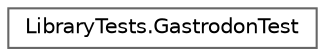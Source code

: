 digraph "Graphical Class Hierarchy"
{
 // INTERACTIVE_SVG=YES
 // LATEX_PDF_SIZE
  bgcolor="transparent";
  edge [fontname=Helvetica,fontsize=10,labelfontname=Helvetica,labelfontsize=10];
  node [fontname=Helvetica,fontsize=10,shape=box,height=0.2,width=0.4];
  rankdir="LR";
  Node0 [id="Node000000",label="LibraryTests.GastrodonTest",height=0.2,width=0.4,color="grey40", fillcolor="white", style="filled",URL="$classLibraryTests_1_1GastrodonTest.html",tooltip="Test de la clase Gastrodon"];
}
